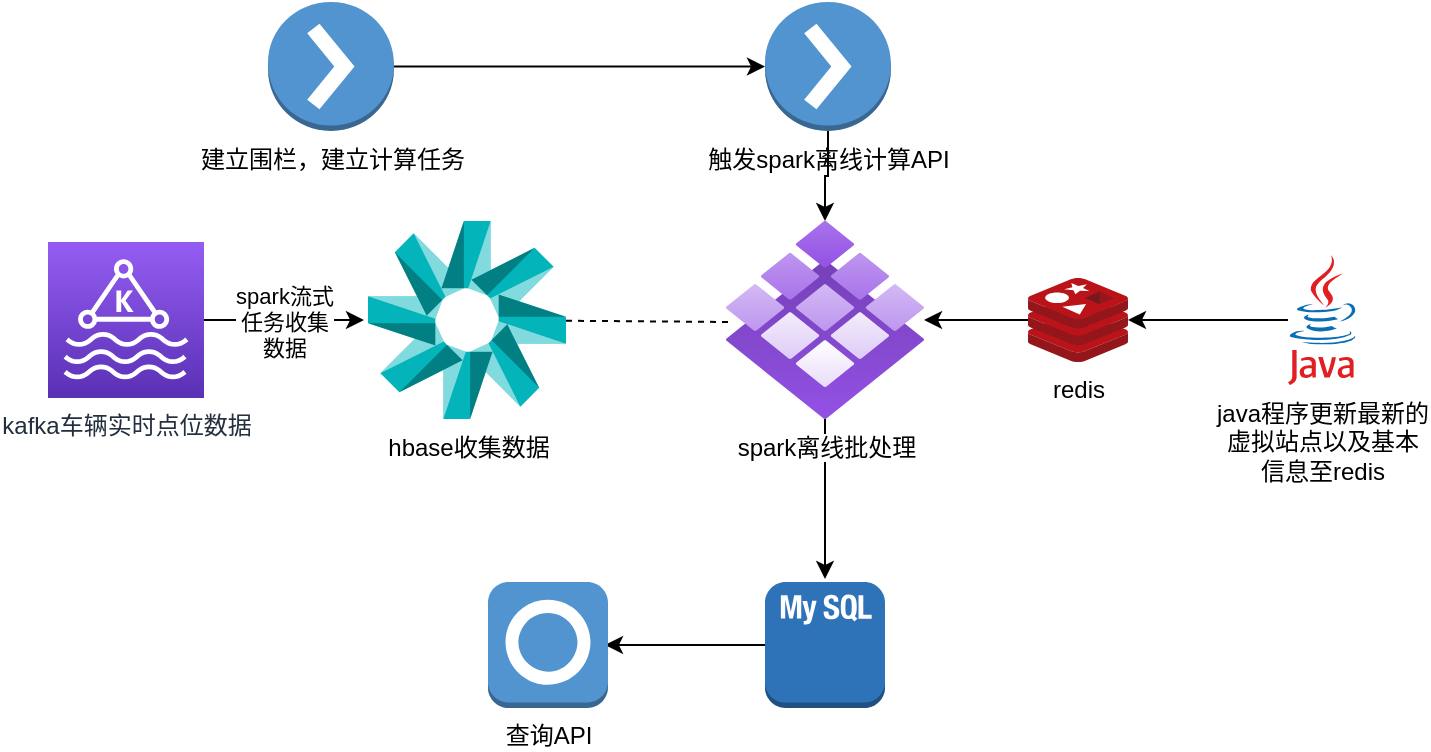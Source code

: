 <mxfile version="12.2.4" type="github" pages="1">
  <diagram id="3MlMxl3qNNY0wit7sOz0" name="Page-1">
    <mxGraphModel dx="1012" dy="451" grid="1" gridSize="10" guides="1" tooltips="1" connect="1" arrows="1" fold="1" page="1" pageScale="1" pageWidth="1100" pageHeight="850" background="#ffffff" math="0" shadow="0">
      <root>
        <mxCell id="0"/>
        <mxCell id="1" parent="0"/>
        <mxCell id="R1QpnQbajIk_0BlADnRP-3" value="spark流式&lt;br&gt;任务收集&lt;br&gt;数据" style="edgeStyle=orthogonalEdgeStyle;rounded=0;orthogonalLoop=1;jettySize=auto;html=1;" parent="1" source="R1QpnQbajIk_0BlADnRP-1" edge="1">
          <mxGeometry relative="1" as="geometry">
            <mxPoint x="248" y="199" as="targetPoint"/>
          </mxGeometry>
        </mxCell>
        <mxCell id="R1QpnQbajIk_0BlADnRP-1" value="kafka车辆实时点位数据" style="outlineConnect=0;fontColor=#232F3E;gradientColor=#945DF2;gradientDirection=north;fillColor=#5A30B5;strokeColor=#ffffff;dashed=0;verticalLabelPosition=bottom;verticalAlign=top;align=center;html=1;fontSize=12;fontStyle=0;aspect=fixed;shape=mxgraph.aws4.resourceIcon;resIcon=mxgraph.aws4.managed_streaming_for_kafka;" parent="1" vertex="1">
          <mxGeometry x="90" y="160" width="78" height="78" as="geometry"/>
        </mxCell>
        <mxCell id="R1QpnQbajIk_0BlADnRP-4" value="hbase收集数据" style="outlineConnect=0;dashed=0;verticalLabelPosition=bottom;verticalAlign=top;align=center;html=1;shape=mxgraph.aws3.chime;fillColor=#03B5BB;gradientColor=none;" parent="1" vertex="1">
          <mxGeometry x="250" y="149.5" width="99" height="99" as="geometry"/>
        </mxCell>
        <mxCell id="R1QpnQbajIk_0BlADnRP-14" value="" style="edgeStyle=orthogonalEdgeStyle;rounded=0;orthogonalLoop=1;jettySize=auto;html=1;" parent="1" source="R1QpnQbajIk_0BlADnRP-5" edge="1">
          <mxGeometry relative="1" as="geometry">
            <mxPoint x="478.5" y="328.5" as="targetPoint"/>
          </mxGeometry>
        </mxCell>
        <mxCell id="R1QpnQbajIk_0BlADnRP-5" value="spark离线批处理" style="aspect=fixed;html=1;points=[];align=center;image;fontSize=12;image=img/lib/mscae/DC_OS.svg;dashed=0;fontFamily=Helvetica;fontColor=#000000;strokeColor=#000000;fillColor=#03B5BB;" parent="1" vertex="1">
          <mxGeometry x="429" y="149.5" width="99" height="99" as="geometry"/>
        </mxCell>
        <mxCell id="R1QpnQbajIk_0BlADnRP-9" value="" style="edgeStyle=orthogonalEdgeStyle;rounded=0;orthogonalLoop=1;jettySize=auto;html=1;" parent="1" source="R1QpnQbajIk_0BlADnRP-7" target="R1QpnQbajIk_0BlADnRP-8" edge="1">
          <mxGeometry relative="1" as="geometry"/>
        </mxCell>
        <mxCell id="R1QpnQbajIk_0BlADnRP-7" value="建立围栏，建立计算任务" style="outlineConnect=0;dashed=0;verticalLabelPosition=bottom;verticalAlign=top;align=center;html=1;shape=mxgraph.aws3.action;fillColor=#5294CF;gradientColor=none;" parent="1" vertex="1">
          <mxGeometry x="200" y="40" width="63" height="64.5" as="geometry"/>
        </mxCell>
        <mxCell id="R1QpnQbajIk_0BlADnRP-12" value="" style="edgeStyle=orthogonalEdgeStyle;rounded=0;orthogonalLoop=1;jettySize=auto;html=1;" parent="1" source="R1QpnQbajIk_0BlADnRP-8" target="R1QpnQbajIk_0BlADnRP-5" edge="1">
          <mxGeometry relative="1" as="geometry"/>
        </mxCell>
        <mxCell id="R1QpnQbajIk_0BlADnRP-8" value="触发spark离线计算API" style="outlineConnect=0;dashed=0;verticalLabelPosition=bottom;verticalAlign=top;align=center;html=1;shape=mxgraph.aws3.action;fillColor=#5294CF;gradientColor=none;" parent="1" vertex="1">
          <mxGeometry x="448.5" y="40" width="63" height="64.5" as="geometry"/>
        </mxCell>
        <mxCell id="R1QpnQbajIk_0BlADnRP-17" value="" style="edgeStyle=orthogonalEdgeStyle;rounded=0;orthogonalLoop=1;jettySize=auto;html=1;" parent="1" source="R1QpnQbajIk_0BlADnRP-15" edge="1">
          <mxGeometry relative="1" as="geometry">
            <mxPoint x="368.5" y="361.5" as="targetPoint"/>
          </mxGeometry>
        </mxCell>
        <mxCell id="R1QpnQbajIk_0BlADnRP-15" value="" style="outlineConnect=0;dashed=0;verticalLabelPosition=bottom;verticalAlign=top;align=center;html=1;shape=mxgraph.aws3.mysql_db_instance_2;fillColor=#2E73B8;gradientColor=none;" parent="1" vertex="1">
          <mxGeometry x="448.5" y="330" width="60" height="63" as="geometry"/>
        </mxCell>
        <mxCell id="R1QpnQbajIk_0BlADnRP-19" value="查询API" style="outlineConnect=0;dashed=0;verticalLabelPosition=bottom;verticalAlign=top;align=center;html=1;shape=mxgraph.aws3.alexa_skill;fillColor=#5294CF;gradientColor=none;" parent="1" vertex="1">
          <mxGeometry x="310" y="330" width="60" height="63" as="geometry"/>
        </mxCell>
        <mxCell id="R1QpnQbajIk_0BlADnRP-20" value="" style="endArrow=none;dashed=1;html=1;entryX=0.01;entryY=0.51;entryDx=0;entryDy=0;entryPerimeter=0;" parent="1" source="R1QpnQbajIk_0BlADnRP-4" target="R1QpnQbajIk_0BlADnRP-5" edge="1">
          <mxGeometry width="50" height="50" relative="1" as="geometry">
            <mxPoint x="380" y="270" as="sourcePoint"/>
            <mxPoint x="420" y="180" as="targetPoint"/>
          </mxGeometry>
        </mxCell>
        <mxCell id="TWferaWc_OM14ilRQw7G-3" value="" style="edgeStyle=orthogonalEdgeStyle;rounded=0;orthogonalLoop=1;jettySize=auto;html=1;" parent="1" source="TWferaWc_OM14ilRQw7G-1" target="TWferaWc_OM14ilRQw7G-2" edge="1">
          <mxGeometry relative="1" as="geometry"/>
        </mxCell>
        <mxCell id="TWferaWc_OM14ilRQw7G-1" value="java程序更新最新的&lt;br&gt;虚拟站点以及基本&lt;br&gt;信息至redis" style="dashed=0;outlineConnect=0;html=1;align=center;labelPosition=center;verticalLabelPosition=bottom;verticalAlign=top;shape=mxgraph.weblogos.java" parent="1" vertex="1">
          <mxGeometry x="710" y="166.5" width="34.4" height="65" as="geometry"/>
        </mxCell>
        <mxCell id="TWferaWc_OM14ilRQw7G-4" value="" style="edgeStyle=orthogonalEdgeStyle;rounded=0;orthogonalLoop=1;jettySize=auto;html=1;" parent="1" source="TWferaWc_OM14ilRQw7G-2" target="R1QpnQbajIk_0BlADnRP-5" edge="1">
          <mxGeometry relative="1" as="geometry"/>
        </mxCell>
        <mxCell id="TWferaWc_OM14ilRQw7G-2" value="redis" style="aspect=fixed;html=1;points=[];align=center;image;fontSize=12;image=img/lib/mscae/Cache_Redis_Product.svg;" parent="1" vertex="1">
          <mxGeometry x="580" y="178" width="50" height="42" as="geometry"/>
        </mxCell>
      </root>
    </mxGraphModel>
  </diagram>
</mxfile>
